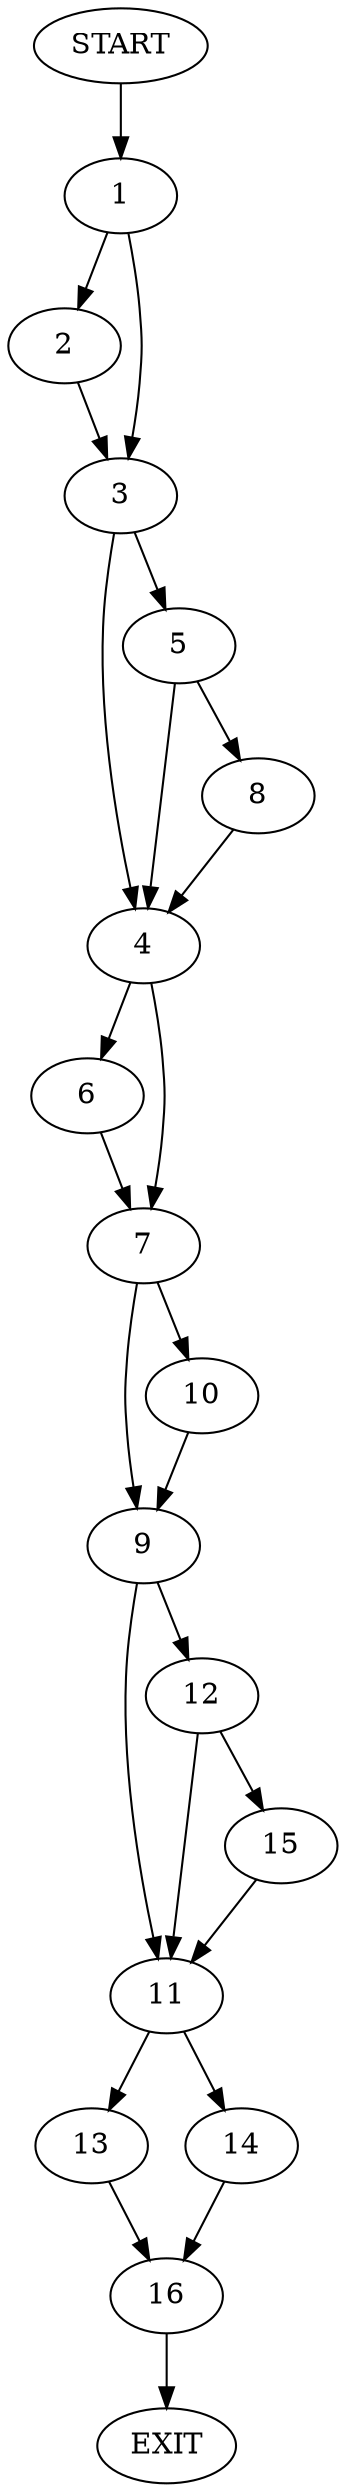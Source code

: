 digraph {
0 [label="START"]
17 [label="EXIT"]
0 -> 1
1 -> 2
1 -> 3
2 -> 3
3 -> 4
3 -> 5
4 -> 6
4 -> 7
5 -> 8
5 -> 4
8 -> 4
6 -> 7
7 -> 9
7 -> 10
10 -> 9
9 -> 11
9 -> 12
11 -> 13
11 -> 14
12 -> 11
12 -> 15
15 -> 11
13 -> 16
14 -> 16
16 -> 17
}
